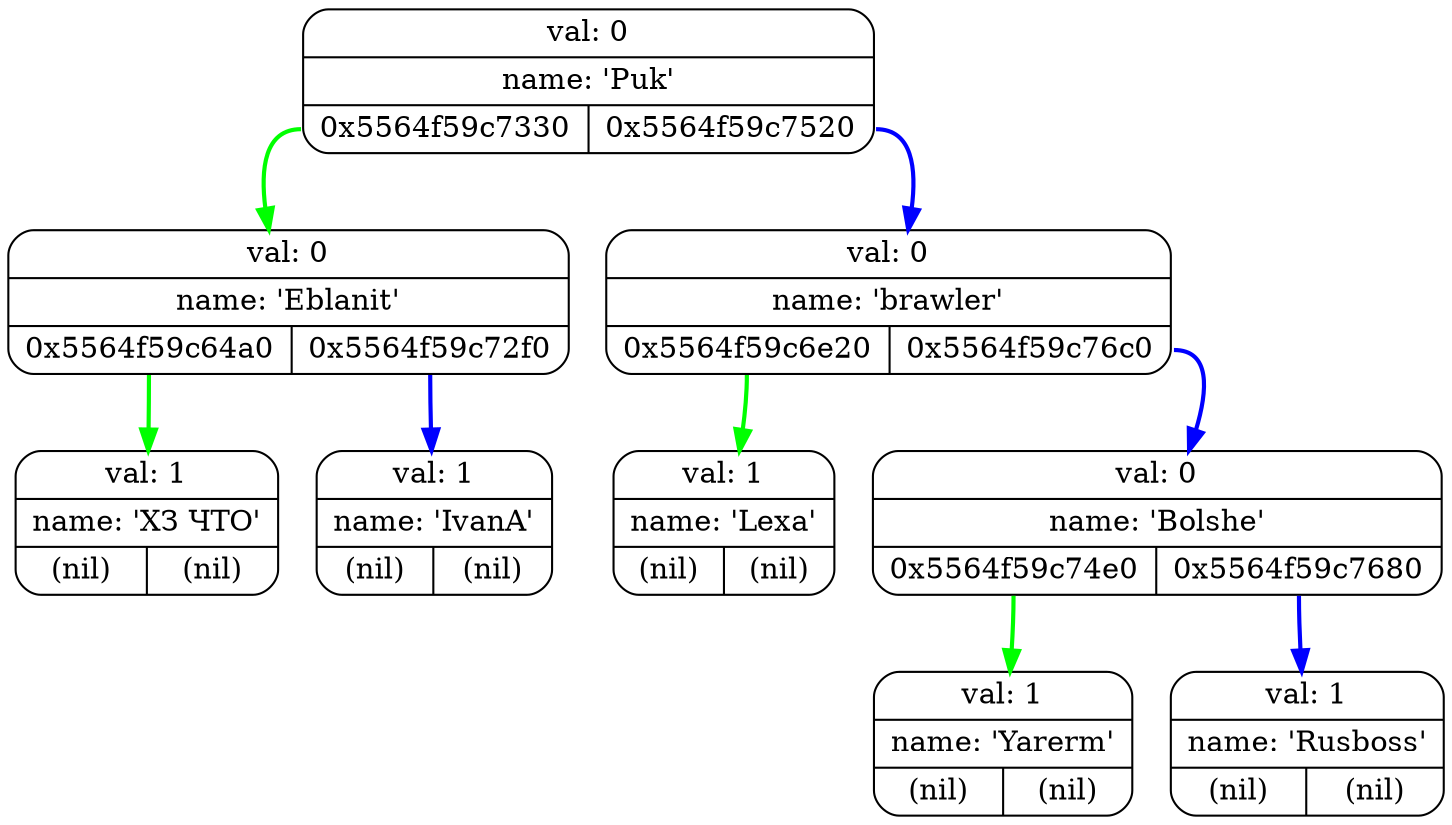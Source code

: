 digraph G{
   rankdir=TB;
   NODE0x5564f59c64a0[pin=true,shape="Mrecord",label="{val: 1 | name: 'ХЗ ЧТО' | {<left> (nil) | <right> (nil)}}"];
   NODE0x5564f59c6e20[pin=true,shape="Mrecord",label="{val: 1 | name: 'Lexa' | {<left> (nil) | <right> (nil)}}"];
   NODE0x5564f59c6e60[pin=true,shape="Mrecord",label="{val: 0 | name: 'Puk' | {<left> 0x5564f59c7330 | <right> 0x5564f59c7520}}"];
   NODE0x5564f59c72f0[pin=true,shape="Mrecord",label="{val: 1 | name: 'IvanA' | {<left> (nil) | <right> (nil)}}"];
   NODE0x5564f59c7330[pin=true,shape="Mrecord",label="{val: 0 | name: 'Eblanit' | {<left> 0x5564f59c64a0 | <right> 0x5564f59c72f0}}"];
   NODE0x5564f59c74e0[pin=true,shape="Mrecord",label="{val: 1 | name: 'Yarerm' | {<left> (nil) | <right> (nil)}}"];
   NODE0x5564f59c7520[pin=true,shape="Mrecord",label="{val: 0 | name: 'brawler' | {<left> 0x5564f59c6e20 | <right> 0x5564f59c76c0}}"];
   NODE0x5564f59c7680[pin=true,shape="Mrecord",label="{val: 1 | name: 'Rusboss' | {<left> (nil) | <right> (nil)}}"];
   NODE0x5564f59c76c0[pin=true,shape="Mrecord",label="{val: 0 | name: 'Bolshe' | {<left> 0x5564f59c74e0 | <right> 0x5564f59c7680}}"];
   NODE0x5564f59c6e60:left -> NODE0x5564f59c7330 [color="green",penwidth=2];
   NODE0x5564f59c6e60:right -> NODE0x5564f59c7520 [color="blue",penwidth=2];
   NODE0x5564f59c7330:left -> NODE0x5564f59c64a0 [color="green",penwidth=2];
   NODE0x5564f59c7330:right -> NODE0x5564f59c72f0 [color="blue",penwidth=2];
   NODE0x5564f59c7520:left -> NODE0x5564f59c6e20 [color="green",penwidth=2];
   NODE0x5564f59c7520:right -> NODE0x5564f59c76c0 [color="blue",penwidth=2];
   NODE0x5564f59c76c0:left -> NODE0x5564f59c74e0 [color="green",penwidth=2];
   NODE0x5564f59c76c0:right -> NODE0x5564f59c7680 [color="blue",penwidth=2];
}